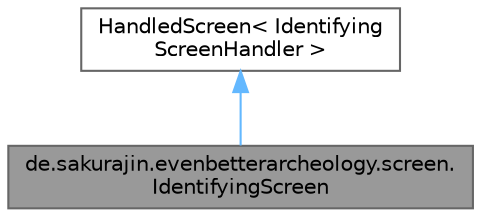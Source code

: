 digraph "de.sakurajin.evenbetterarcheology.screen.IdentifyingScreen"
{
 // LATEX_PDF_SIZE
  bgcolor="transparent";
  edge [fontname=Helvetica,fontsize=10,labelfontname=Helvetica,labelfontsize=10];
  node [fontname=Helvetica,fontsize=10,shape=box,height=0.2,width=0.4];
  Node1 [label="de.sakurajin.evenbetterarcheology.screen.\lIdentifyingScreen",height=0.2,width=0.4,color="gray40", fillcolor="grey60", style="filled", fontcolor="black",tooltip=" "];
  Node2 -> Node1 [dir="back",color="steelblue1",style="solid"];
  Node2 [label="HandledScreen\< Identifying\lScreenHandler \>",height=0.2,width=0.4,color="gray40", fillcolor="white", style="filled",tooltip=" "];
}
